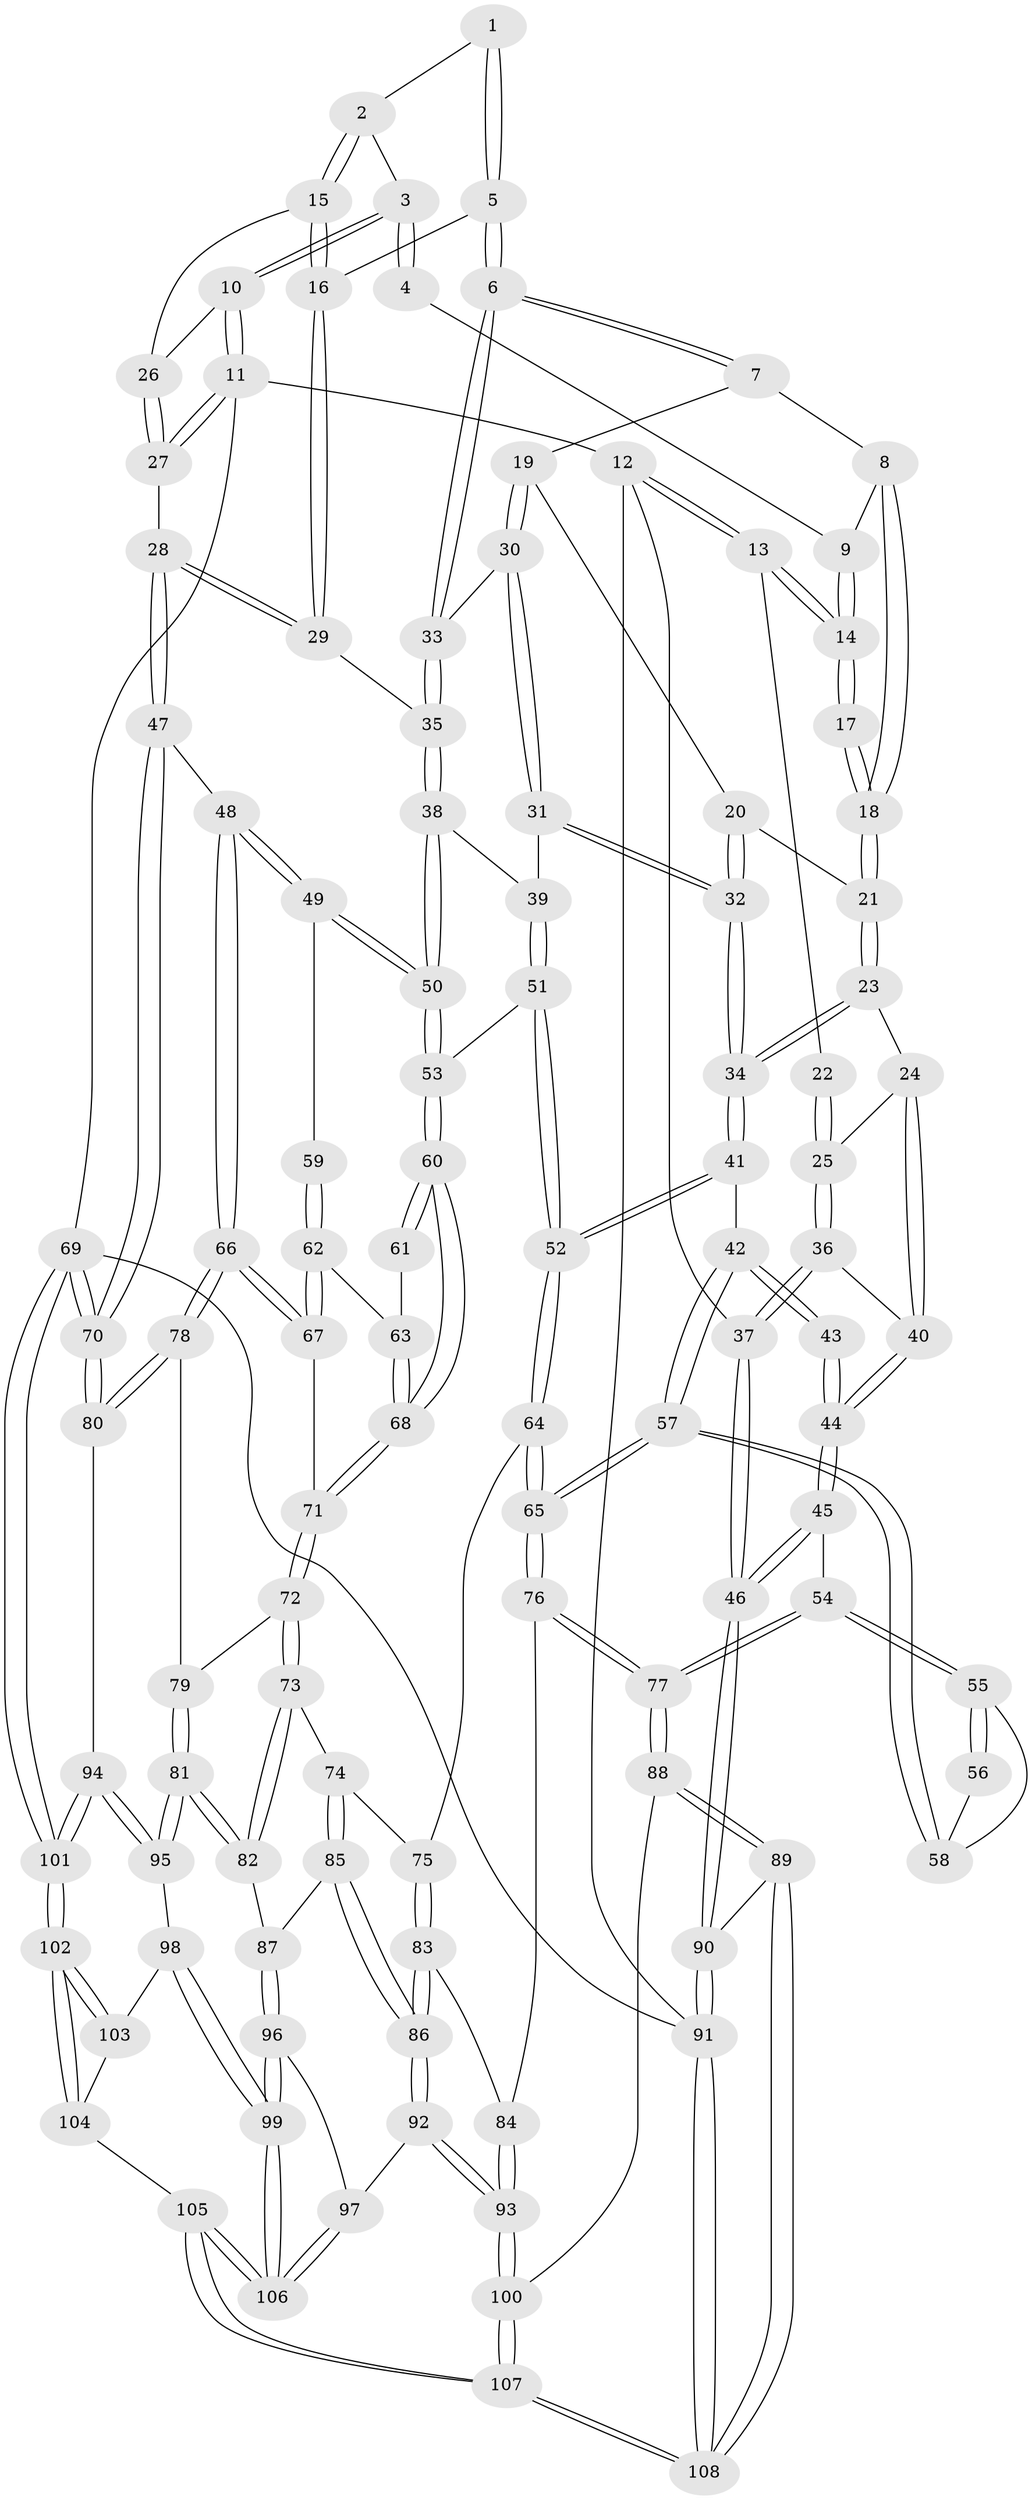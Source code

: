 // Generated by graph-tools (version 1.1) at 2025/03/03/09/25 03:03:18]
// undirected, 108 vertices, 267 edges
graph export_dot {
graph [start="1"]
  node [color=gray90,style=filled];
  1 [pos="+0.7063219212992374+0.02892517014726566"];
  2 [pos="+0.8486265459467182+0.0994018639848987"];
  3 [pos="+1+0"];
  4 [pos="+0.6457222704115534+0"];
  5 [pos="+0.7122973835363078+0.21517061312210417"];
  6 [pos="+0.6985669057355206+0.23524495834949957"];
  7 [pos="+0.4976205015834679+0.037057461013180644"];
  8 [pos="+0.47801484019710877+0"];
  9 [pos="+0.4904895167770509+0"];
  10 [pos="+1+0"];
  11 [pos="+1+0"];
  12 [pos="+0+0"];
  13 [pos="+0+0"];
  14 [pos="+0+0"];
  15 [pos="+0.8478966499803217+0.16700241766564397"];
  16 [pos="+0.8433252689301733+0.17205081505083192"];
  17 [pos="+0.3098056159429439+0.11134557087046984"];
  18 [pos="+0.3140615633593968+0.11284697910224115"];
  19 [pos="+0.4847972548020169+0.19824985499187764"];
  20 [pos="+0.4740056063844184+0.20343065644192407"];
  21 [pos="+0.31026082138835753+0.22138359655788895"];
  22 [pos="+0.142449378524504+0.09073507000333238"];
  23 [pos="+0.25398165089827257+0.3089066451766818"];
  24 [pos="+0.23182476961226847+0.30456705230656844"];
  25 [pos="+0.17631764180460108+0.2698842659631582"];
  26 [pos="+0.8733130892991676+0.16540024935970885"];
  27 [pos="+1+0.21181842944434326"];
  28 [pos="+1+0.38452322652506266"];
  29 [pos="+0.9259659725514356+0.33389199104165374"];
  30 [pos="+0.5964243024771771+0.2917318885182768"];
  31 [pos="+0.5517063912364453+0.36399442322761805"];
  32 [pos="+0.38339019209049413+0.41899795458803524"];
  33 [pos="+0.689882329557383+0.26074827195394634"];
  34 [pos="+0.3473195394840583+0.43909863391666304"];
  35 [pos="+0.7727997321921873+0.36396939815281837"];
  36 [pos="+0+0.2682528998410885"];
  37 [pos="+0+0.24820811890404335"];
  38 [pos="+0.7638879286783147+0.42521376385468695"];
  39 [pos="+0.5795170907681386+0.41756540380668683"];
  40 [pos="+0.11588606348225021+0.41646290013896925"];
  41 [pos="+0.3444169590415075+0.48464600827878684"];
  42 [pos="+0.3348187627142526+0.4933561040146431"];
  43 [pos="+0.23285377230014498+0.50482058683325"];
  44 [pos="+0.08858957793503948+0.48316576209346024"];
  45 [pos="+0+0.6116926654474427"];
  46 [pos="+0+0.6122694981298361"];
  47 [pos="+1+0.4872027072105773"];
  48 [pos="+1+0.5450937801679305"];
  49 [pos="+0.9253400662919646+0.5491321446502222"];
  50 [pos="+0.7637197639771198+0.4378261516952894"];
  51 [pos="+0.6261107850625934+0.5785582015595999"];
  52 [pos="+0.4929536598371186+0.6092031834377754"];
  53 [pos="+0.659177615467055+0.5865080492301952"];
  54 [pos="+0+0.6126901662161633"];
  55 [pos="+0.04709666830060188+0.6202857458541585"];
  56 [pos="+0.19310626836052042+0.5353274755452482"];
  57 [pos="+0.24791894759928085+0.6674774426221521"];
  58 [pos="+0.14043667254139058+0.6383784844356017"];
  59 [pos="+0.8598330782718167+0.5922698375711266"];
  60 [pos="+0.6606721240617772+0.5883703435448878"];
  61 [pos="+0.7776529864072311+0.5928043754547756"];
  62 [pos="+0.8372796202178532+0.6810516402216641"];
  63 [pos="+0.8143065493035673+0.6699447350646499"];
  64 [pos="+0.47172088805845186+0.7014587193418349"];
  65 [pos="+0.2575781333138447+0.7149382257583445"];
  66 [pos="+0.8764533685545489+0.7743909152472397"];
  67 [pos="+0.8431016846037782+0.7182123657125044"];
  68 [pos="+0.6697889674115931+0.6154949369885232"];
  69 [pos="+1+1"];
  70 [pos="+1+0.8362184462853564"];
  71 [pos="+0.6821722643329808+0.6794603794524106"];
  72 [pos="+0.6812346065948783+0.6975339036938133"];
  73 [pos="+0.6407819627014307+0.7692365282195841"];
  74 [pos="+0.5171592217107392+0.7483848473167103"];
  75 [pos="+0.4731323462764541+0.7113026317364054"];
  76 [pos="+0.2428810553785221+0.805680011331363"];
  77 [pos="+0.20958386233073764+0.8449376085993365"];
  78 [pos="+0.8765724007667147+0.7808560354293538"];
  79 [pos="+0.7567526676286923+0.77139224594607"];
  80 [pos="+0.8813041935933379+0.7914051627661395"];
  81 [pos="+0.7080573369958583+0.873790930163181"];
  82 [pos="+0.6446207230573098+0.8392489981841976"];
  83 [pos="+0.4335316643983904+0.7843745920565549"];
  84 [pos="+0.36422134743383916+0.8201764385883471"];
  85 [pos="+0.5426980383353561+0.8373668602069575"];
  86 [pos="+0.4884707275885165+0.890610351024082"];
  87 [pos="+0.6280525563186903+0.8487253677528799"];
  88 [pos="+0.20563026988507352+0.8599792193342354"];
  89 [pos="+0.1597051925927936+0.9383991245016743"];
  90 [pos="+0+0.7345104909949332"];
  91 [pos="+0+1"];
  92 [pos="+0.4821701088461495+0.9264428317785327"];
  93 [pos="+0.432140086982912+0.9737232041021786"];
  94 [pos="+0.8438736582667417+0.9111618636511678"];
  95 [pos="+0.7096728363136003+0.875718129728871"];
  96 [pos="+0.592425661957373+0.9188123637419945"];
  97 [pos="+0.5392788298940439+0.9330636573654114"];
  98 [pos="+0.6888303167547787+0.9340453666382722"];
  99 [pos="+0.6329074050376153+0.9733376652777502"];
  100 [pos="+0.43075042906925354+0.9765156159270122"];
  101 [pos="+1+1"];
  102 [pos="+0.9967104363350593+1"];
  103 [pos="+0.6948886808037035+0.9453812716993261"];
  104 [pos="+0.6372101214475965+1"];
  105 [pos="+0.6266366918903284+1"];
  106 [pos="+0.6187756744332289+1"];
  107 [pos="+0.40014110131659264+1"];
  108 [pos="+0.10721698299605319+1"];
  1 -- 2;
  1 -- 5;
  1 -- 5;
  2 -- 3;
  2 -- 15;
  2 -- 15;
  3 -- 4;
  3 -- 4;
  3 -- 10;
  3 -- 10;
  4 -- 9;
  5 -- 6;
  5 -- 6;
  5 -- 16;
  6 -- 7;
  6 -- 7;
  6 -- 33;
  6 -- 33;
  7 -- 8;
  7 -- 19;
  8 -- 9;
  8 -- 18;
  8 -- 18;
  9 -- 14;
  9 -- 14;
  10 -- 11;
  10 -- 11;
  10 -- 26;
  11 -- 12;
  11 -- 27;
  11 -- 27;
  11 -- 69;
  12 -- 13;
  12 -- 13;
  12 -- 37;
  12 -- 91;
  13 -- 14;
  13 -- 14;
  13 -- 22;
  14 -- 17;
  14 -- 17;
  15 -- 16;
  15 -- 16;
  15 -- 26;
  16 -- 29;
  16 -- 29;
  17 -- 18;
  17 -- 18;
  18 -- 21;
  18 -- 21;
  19 -- 20;
  19 -- 30;
  19 -- 30;
  20 -- 21;
  20 -- 32;
  20 -- 32;
  21 -- 23;
  21 -- 23;
  22 -- 25;
  22 -- 25;
  23 -- 24;
  23 -- 34;
  23 -- 34;
  24 -- 25;
  24 -- 40;
  24 -- 40;
  25 -- 36;
  25 -- 36;
  26 -- 27;
  26 -- 27;
  27 -- 28;
  28 -- 29;
  28 -- 29;
  28 -- 47;
  28 -- 47;
  29 -- 35;
  30 -- 31;
  30 -- 31;
  30 -- 33;
  31 -- 32;
  31 -- 32;
  31 -- 39;
  32 -- 34;
  32 -- 34;
  33 -- 35;
  33 -- 35;
  34 -- 41;
  34 -- 41;
  35 -- 38;
  35 -- 38;
  36 -- 37;
  36 -- 37;
  36 -- 40;
  37 -- 46;
  37 -- 46;
  38 -- 39;
  38 -- 50;
  38 -- 50;
  39 -- 51;
  39 -- 51;
  40 -- 44;
  40 -- 44;
  41 -- 42;
  41 -- 52;
  41 -- 52;
  42 -- 43;
  42 -- 43;
  42 -- 57;
  42 -- 57;
  43 -- 44;
  43 -- 44;
  44 -- 45;
  44 -- 45;
  45 -- 46;
  45 -- 46;
  45 -- 54;
  46 -- 90;
  46 -- 90;
  47 -- 48;
  47 -- 70;
  47 -- 70;
  48 -- 49;
  48 -- 49;
  48 -- 66;
  48 -- 66;
  49 -- 50;
  49 -- 50;
  49 -- 59;
  50 -- 53;
  50 -- 53;
  51 -- 52;
  51 -- 52;
  51 -- 53;
  52 -- 64;
  52 -- 64;
  53 -- 60;
  53 -- 60;
  54 -- 55;
  54 -- 55;
  54 -- 77;
  54 -- 77;
  55 -- 56;
  55 -- 56;
  55 -- 58;
  56 -- 58;
  57 -- 58;
  57 -- 58;
  57 -- 65;
  57 -- 65;
  59 -- 62;
  59 -- 62;
  60 -- 61;
  60 -- 61;
  60 -- 68;
  60 -- 68;
  61 -- 63;
  62 -- 63;
  62 -- 67;
  62 -- 67;
  63 -- 68;
  63 -- 68;
  64 -- 65;
  64 -- 65;
  64 -- 75;
  65 -- 76;
  65 -- 76;
  66 -- 67;
  66 -- 67;
  66 -- 78;
  66 -- 78;
  67 -- 71;
  68 -- 71;
  68 -- 71;
  69 -- 70;
  69 -- 70;
  69 -- 101;
  69 -- 101;
  69 -- 91;
  70 -- 80;
  70 -- 80;
  71 -- 72;
  71 -- 72;
  72 -- 73;
  72 -- 73;
  72 -- 79;
  73 -- 74;
  73 -- 82;
  73 -- 82;
  74 -- 75;
  74 -- 85;
  74 -- 85;
  75 -- 83;
  75 -- 83;
  76 -- 77;
  76 -- 77;
  76 -- 84;
  77 -- 88;
  77 -- 88;
  78 -- 79;
  78 -- 80;
  78 -- 80;
  79 -- 81;
  79 -- 81;
  80 -- 94;
  81 -- 82;
  81 -- 82;
  81 -- 95;
  81 -- 95;
  82 -- 87;
  83 -- 84;
  83 -- 86;
  83 -- 86;
  84 -- 93;
  84 -- 93;
  85 -- 86;
  85 -- 86;
  85 -- 87;
  86 -- 92;
  86 -- 92;
  87 -- 96;
  87 -- 96;
  88 -- 89;
  88 -- 89;
  88 -- 100;
  89 -- 90;
  89 -- 108;
  89 -- 108;
  90 -- 91;
  90 -- 91;
  91 -- 108;
  91 -- 108;
  92 -- 93;
  92 -- 93;
  92 -- 97;
  93 -- 100;
  93 -- 100;
  94 -- 95;
  94 -- 95;
  94 -- 101;
  94 -- 101;
  95 -- 98;
  96 -- 97;
  96 -- 99;
  96 -- 99;
  97 -- 106;
  97 -- 106;
  98 -- 99;
  98 -- 99;
  98 -- 103;
  99 -- 106;
  99 -- 106;
  100 -- 107;
  100 -- 107;
  101 -- 102;
  101 -- 102;
  102 -- 103;
  102 -- 103;
  102 -- 104;
  102 -- 104;
  103 -- 104;
  104 -- 105;
  105 -- 106;
  105 -- 106;
  105 -- 107;
  105 -- 107;
  107 -- 108;
  107 -- 108;
}
